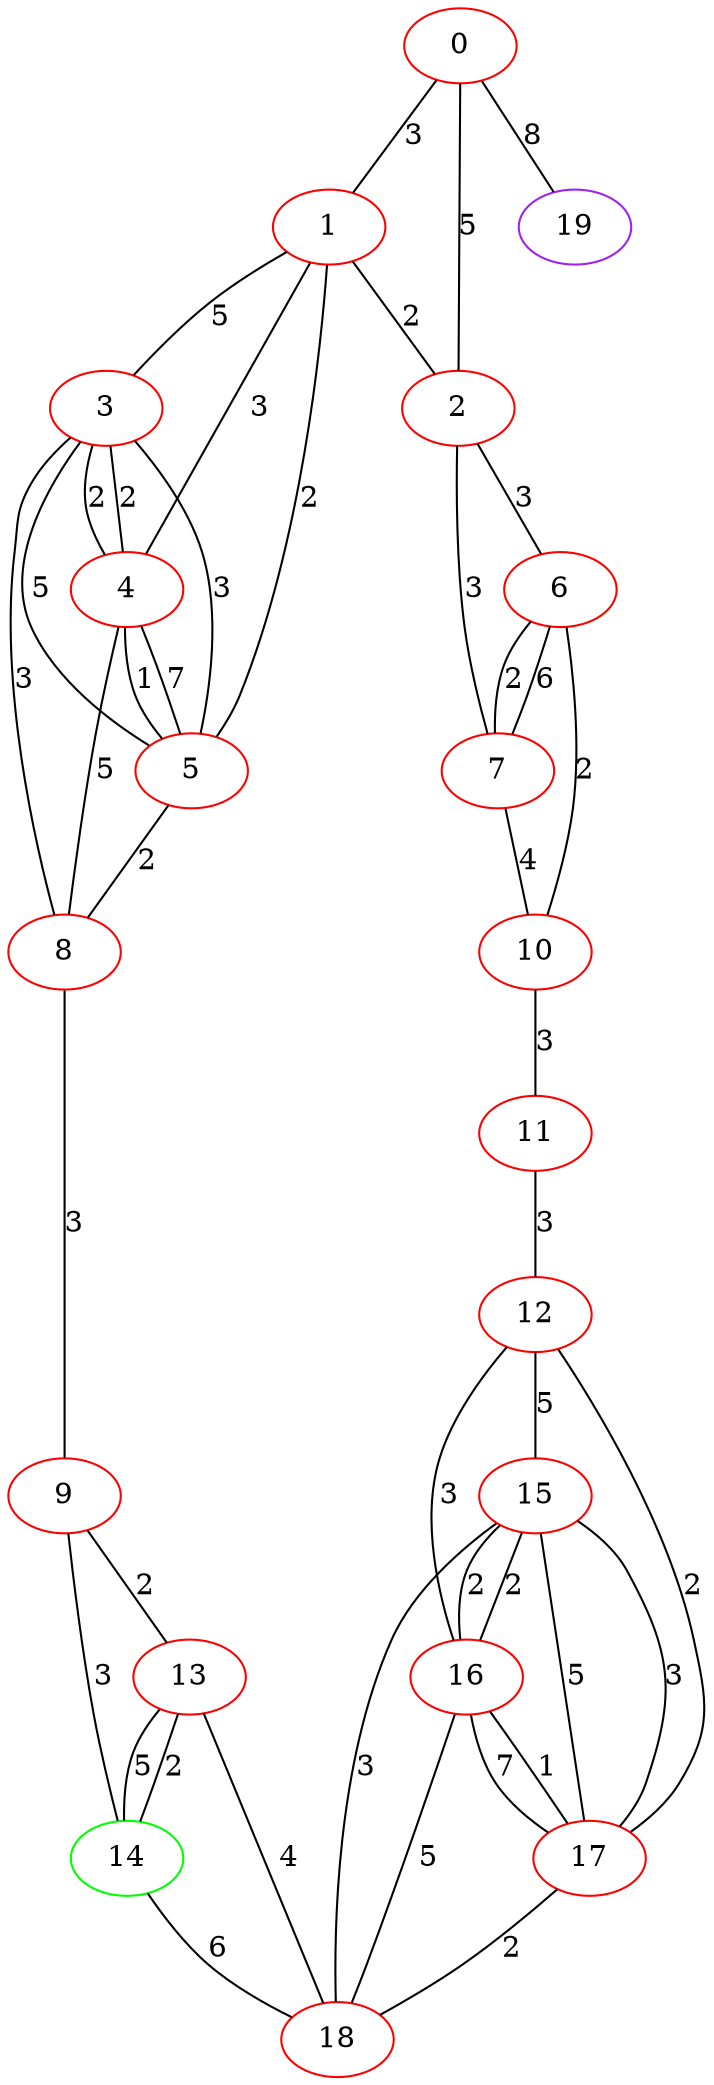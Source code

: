 graph "" {
0 [color=red, weight=1];
1 [color=red, weight=1];
2 [color=red, weight=1];
3 [color=red, weight=1];
4 [color=red, weight=1];
5 [color=red, weight=1];
6 [color=red, weight=1];
7 [color=red, weight=1];
8 [color=red, weight=1];
9 [color=red, weight=1];
10 [color=red, weight=1];
11 [color=red, weight=1];
12 [color=red, weight=1];
13 [color=red, weight=1];
14 [color=green, weight=2];
15 [color=red, weight=1];
16 [color=red, weight=1];
17 [color=red, weight=1];
18 [color=red, weight=1];
19 [color=purple, weight=4];
0 -- 1  [key=0, label=3];
0 -- 2  [key=0, label=5];
0 -- 19  [key=0, label=8];
1 -- 2  [key=0, label=2];
1 -- 3  [key=0, label=5];
1 -- 4  [key=0, label=3];
1 -- 5  [key=0, label=2];
2 -- 6  [key=0, label=3];
2 -- 7  [key=0, label=3];
3 -- 8  [key=0, label=3];
3 -- 4  [key=0, label=2];
3 -- 4  [key=1, label=2];
3 -- 5  [key=0, label=3];
3 -- 5  [key=1, label=5];
4 -- 8  [key=0, label=5];
4 -- 5  [key=0, label=1];
4 -- 5  [key=1, label=7];
5 -- 8  [key=0, label=2];
6 -- 10  [key=0, label=2];
6 -- 7  [key=0, label=6];
6 -- 7  [key=1, label=2];
7 -- 10  [key=0, label=4];
8 -- 9  [key=0, label=3];
9 -- 13  [key=0, label=2];
9 -- 14  [key=0, label=3];
10 -- 11  [key=0, label=3];
11 -- 12  [key=0, label=3];
12 -- 16  [key=0, label=3];
12 -- 17  [key=0, label=2];
12 -- 15  [key=0, label=5];
13 -- 18  [key=0, label=4];
13 -- 14  [key=0, label=5];
13 -- 14  [key=1, label=2];
14 -- 18  [key=0, label=6];
15 -- 16  [key=0, label=2];
15 -- 16  [key=1, label=2];
15 -- 17  [key=0, label=3];
15 -- 17  [key=1, label=5];
15 -- 18  [key=0, label=3];
16 -- 17  [key=0, label=1];
16 -- 17  [key=1, label=7];
16 -- 18  [key=0, label=5];
17 -- 18  [key=0, label=2];
}
